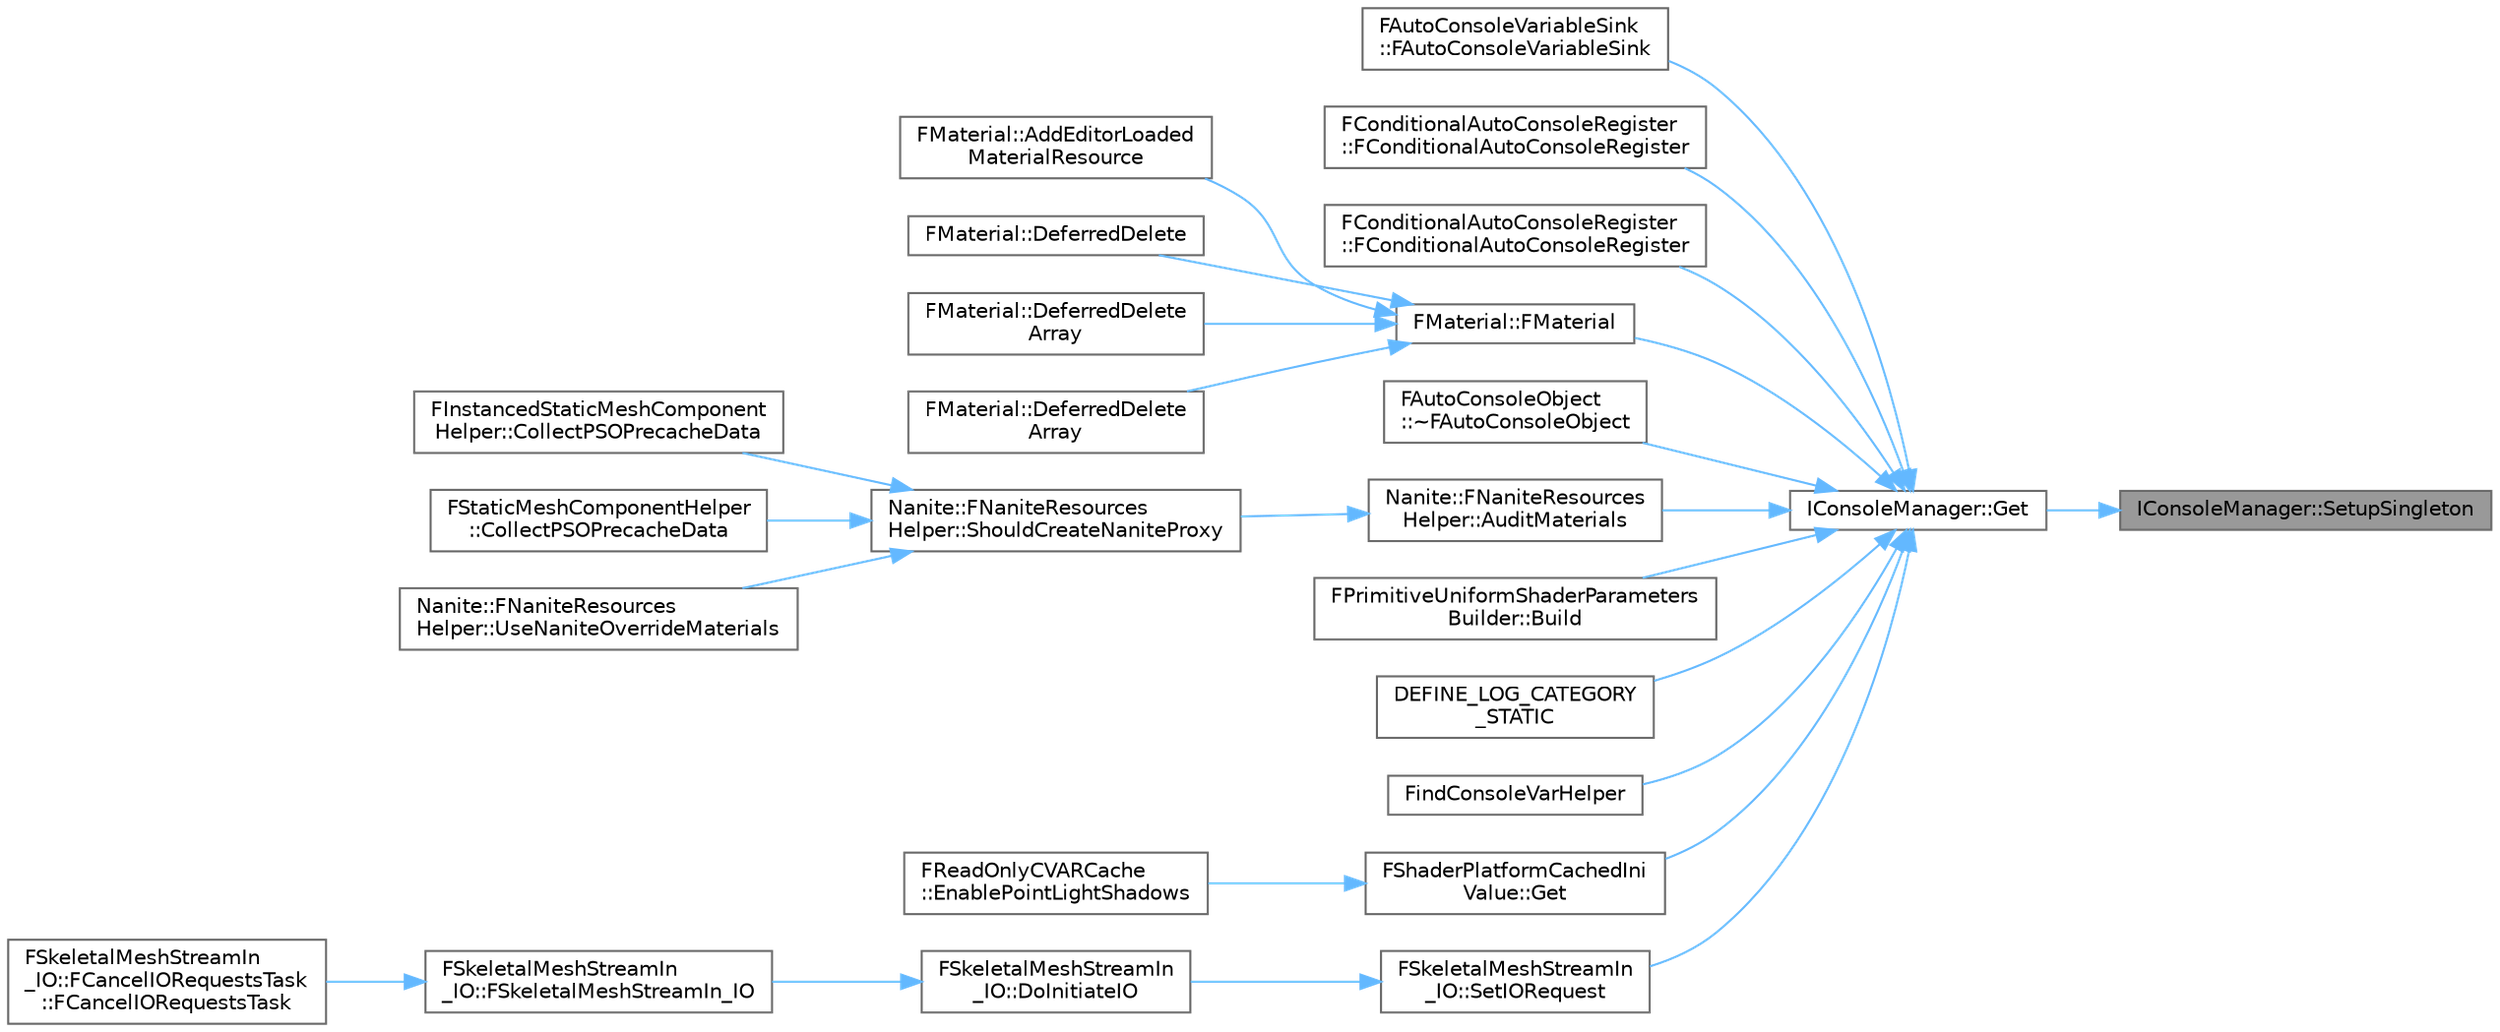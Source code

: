 digraph "IConsoleManager::SetupSingleton"
{
 // INTERACTIVE_SVG=YES
 // LATEX_PDF_SIZE
  bgcolor="transparent";
  edge [fontname=Helvetica,fontsize=10,labelfontname=Helvetica,labelfontsize=10];
  node [fontname=Helvetica,fontsize=10,shape=box,height=0.2,width=0.4];
  rankdir="RL";
  Node1 [id="Node000001",label="IConsoleManager::SetupSingleton",height=0.2,width=0.4,color="gray40", fillcolor="grey60", style="filled", fontcolor="black",tooltip="Function to create the singleton."];
  Node1 -> Node2 [id="edge1_Node000001_Node000002",dir="back",color="steelblue1",style="solid",tooltip=" "];
  Node2 [id="Node000002",label="IConsoleManager::Get",height=0.2,width=0.4,color="grey40", fillcolor="white", style="filled",URL="$d5/d29/structIConsoleManager.html#a793b0ff615f0bada18fbf4b2b906f26b",tooltip="Returns the singleton for the console manager."];
  Node2 -> Node3 [id="edge2_Node000002_Node000003",dir="back",color="steelblue1",style="solid",tooltip=" "];
  Node3 [id="Node000003",label="FAutoConsoleVariableSink\l::FAutoConsoleVariableSink",height=0.2,width=0.4,color="grey40", fillcolor="white", style="filled",URL="$db/d58/classFAutoConsoleVariableSink.html#a8c1fd1b13d940dbf00cf5a5b37bcb15e",tooltip="Constructor, saves the argument for future removal from the console variable system."];
  Node2 -> Node4 [id="edge3_Node000002_Node000004",dir="back",color="steelblue1",style="solid",tooltip=" "];
  Node4 [id="Node000004",label="FConditionalAutoConsoleRegister\l::FConditionalAutoConsoleRegister",height=0.2,width=0.4,color="grey40", fillcolor="white", style="filled",URL="$df/d26/structFConditionalAutoConsoleRegister.html#a97a362acd80e6c53ef59de189a473ee9",tooltip=" "];
  Node2 -> Node5 [id="edge4_Node000002_Node000005",dir="back",color="steelblue1",style="solid",tooltip=" "];
  Node5 [id="Node000005",label="FConditionalAutoConsoleRegister\l::FConditionalAutoConsoleRegister",height=0.2,width=0.4,color="grey40", fillcolor="white", style="filled",URL="$df/d26/structFConditionalAutoConsoleRegister.html#aa0ca0ee00a61785469c0681670687b28",tooltip=" "];
  Node2 -> Node6 [id="edge5_Node000002_Node000006",dir="back",color="steelblue1",style="solid",tooltip=" "];
  Node6 [id="Node000006",label="FMaterial::FMaterial",height=0.2,width=0.4,color="grey40", fillcolor="white", style="filled",URL="$db/d78/classFMaterial.html#af1c9f1bca8138961c9fc2f794ce160cc",tooltip="Minimal initialization constructor."];
  Node6 -> Node7 [id="edge6_Node000006_Node000007",dir="back",color="steelblue1",style="solid",tooltip=" "];
  Node7 [id="Node000007",label="FMaterial::AddEditorLoaded\lMaterialResource",height=0.2,width=0.4,color="grey40", fillcolor="white", style="filled",URL="$db/d78/classFMaterial.html#a29e2ee9a27623c6dd7e5668fb8163de3",tooltip="Adds an FMaterial to the global list."];
  Node6 -> Node8 [id="edge7_Node000006_Node000008",dir="back",color="steelblue1",style="solid",tooltip=" "];
  Node8 [id="Node000008",label="FMaterial::DeferredDelete",height=0.2,width=0.4,color="grey40", fillcolor="white", style="filled",URL="$db/d78/classFMaterial.html#ad3e2b477b5b9804a47177ec19b494733",tooltip=" "];
  Node6 -> Node9 [id="edge8_Node000006_Node000009",dir="back",color="steelblue1",style="solid",tooltip=" "];
  Node9 [id="Node000009",label="FMaterial::DeferredDelete\lArray",height=0.2,width=0.4,color="grey40", fillcolor="white", style="filled",URL="$db/d78/classFMaterial.html#aedf4668bb2d6d34af854511c1c693d57",tooltip=" "];
  Node6 -> Node10 [id="edge9_Node000006_Node000010",dir="back",color="steelblue1",style="solid",tooltip=" "];
  Node10 [id="Node000010",label="FMaterial::DeferredDelete\lArray",height=0.2,width=0.4,color="grey40", fillcolor="white", style="filled",URL="$db/d78/classFMaterial.html#aa4af1c664b79253a03638e9081f8233b",tooltip=" "];
  Node2 -> Node11 [id="edge10_Node000002_Node000011",dir="back",color="steelblue1",style="solid",tooltip=" "];
  Node11 [id="Node000011",label="FAutoConsoleObject\l::~FAutoConsoleObject",height=0.2,width=0.4,color="grey40", fillcolor="white", style="filled",URL="$dd/d5e/classFAutoConsoleObject.html#a2588fcf8a6f34fee1948e51fc5d2fd85",tooltip="Destructor, removes the console object."];
  Node2 -> Node12 [id="edge11_Node000002_Node000012",dir="back",color="steelblue1",style="solid",tooltip=" "];
  Node12 [id="Node000012",label="Nanite::FNaniteResources\lHelper::AuditMaterials",height=0.2,width=0.4,color="grey40", fillcolor="white", style="filled",URL="$d3/d5c/classNanite_1_1FNaniteResourcesHelper.html#a5390dc92ad400c7202441b2506f0a5a9",tooltip=" "];
  Node12 -> Node13 [id="edge12_Node000012_Node000013",dir="back",color="steelblue1",style="solid",tooltip=" "];
  Node13 [id="Node000013",label="Nanite::FNaniteResources\lHelper::ShouldCreateNaniteProxy",height=0.2,width=0.4,color="grey40", fillcolor="white", style="filled",URL="$d3/d5c/classNanite_1_1FNaniteResourcesHelper.html#a8263757f5c75410896d13d161dc3c5e2",tooltip=" "];
  Node13 -> Node14 [id="edge13_Node000013_Node000014",dir="back",color="steelblue1",style="solid",tooltip=" "];
  Node14 [id="Node000014",label="FInstancedStaticMeshComponent\lHelper::CollectPSOPrecacheData",height=0.2,width=0.4,color="grey40", fillcolor="white", style="filled",URL="$df/d11/classFInstancedStaticMeshComponentHelper.html#aca1997d72d513449718e1588097190de",tooltip=" "];
  Node13 -> Node15 [id="edge14_Node000013_Node000015",dir="back",color="steelblue1",style="solid",tooltip=" "];
  Node15 [id="Node000015",label="FStaticMeshComponentHelper\l::CollectPSOPrecacheData",height=0.2,width=0.4,color="grey40", fillcolor="white", style="filled",URL="$dd/d61/classFStaticMeshComponentHelper.html#a82872487b143f62f9b6841aacf73a2dc",tooltip=" "];
  Node13 -> Node16 [id="edge15_Node000013_Node000016",dir="back",color="steelblue1",style="solid",tooltip=" "];
  Node16 [id="Node000016",label="Nanite::FNaniteResources\lHelper::UseNaniteOverrideMaterials",height=0.2,width=0.4,color="grey40", fillcolor="white", style="filled",URL="$d3/d5c/classNanite_1_1FNaniteResourcesHelper.html#a1b2474227ba98e80befe8c2268a797f9",tooltip=" "];
  Node2 -> Node17 [id="edge16_Node000002_Node000017",dir="back",color="steelblue1",style="solid",tooltip=" "];
  Node17 [id="Node000017",label="FPrimitiveUniformShaderParameters\lBuilder::Build",height=0.2,width=0.4,color="grey40", fillcolor="white", style="filled",URL="$d3/dc5/structFPrimitiveUniformShaderParametersBuilder.html#a2f91a70b5817548444ed0d148e767c66",tooltip=" "];
  Node2 -> Node18 [id="edge17_Node000002_Node000018",dir="back",color="steelblue1",style="solid",tooltip=" "];
  Node18 [id="Node000018",label="DEFINE_LOG_CATEGORY\l_STATIC",height=0.2,width=0.4,color="grey40", fillcolor="white", style="filled",URL="$dc/de5/AndroidWindowUtils_8h.html#a51557b88e968e7680f97a1975639a3fe",tooltip=" "];
  Node2 -> Node19 [id="edge18_Node000002_Node000019",dir="back",color="steelblue1",style="solid",tooltip=" "];
  Node19 [id="Node000019",label="FindConsoleVarHelper",height=0.2,width=0.4,color="grey40", fillcolor="white", style="filled",URL="$d2/d65/NetworkPredictionCVars_8h.html#ae4abbabda4839ec70bbd8ccdcd7a6dec",tooltip=" "];
  Node2 -> Node20 [id="edge19_Node000002_Node000020",dir="back",color="steelblue1",style="solid",tooltip=" "];
  Node20 [id="Node000020",label="FShaderPlatformCachedIni\lValue::Get",height=0.2,width=0.4,color="grey40", fillcolor="white", style="filled",URL="$df/db6/structFShaderPlatformCachedIniValue.html#a40e46638ca3c72e0b4533f2943b82f54",tooltip=" "];
  Node20 -> Node21 [id="edge20_Node000020_Node000021",dir="back",color="steelblue1",style="solid",tooltip=" "];
  Node21 [id="Node000021",label="FReadOnlyCVARCache\l::EnablePointLightShadows",height=0.2,width=0.4,color="grey40", fillcolor="white", style="filled",URL="$db/d33/structFReadOnlyCVARCache.html#afe8cb69c101dd4e989e75f9e8a7041a9",tooltip=" "];
  Node2 -> Node22 [id="edge21_Node000002_Node000022",dir="back",color="steelblue1",style="solid",tooltip=" "];
  Node22 [id="Node000022",label="FSkeletalMeshStreamIn\l_IO::SetIORequest",height=0.2,width=0.4,color="grey40", fillcolor="white", style="filled",URL="$d3/d9e/classFSkeletalMeshStreamIn__IO.html#a17d88077014cdfb3e0420865f2c0b256",tooltip="Create a new async IO request to read in LOD data."];
  Node22 -> Node23 [id="edge22_Node000022_Node000023",dir="back",color="steelblue1",style="solid",tooltip=" "];
  Node23 [id="Node000023",label="FSkeletalMeshStreamIn\l_IO::DoInitiateIO",height=0.2,width=0.4,color="grey40", fillcolor="white", style="filled",URL="$d3/d9e/classFSkeletalMeshStreamIn__IO.html#a564fa1e1f02f67f9d6c988f2ad95620a",tooltip=" "];
  Node23 -> Node24 [id="edge23_Node000023_Node000024",dir="back",color="steelblue1",style="solid",tooltip=" "];
  Node24 [id="Node000024",label="FSkeletalMeshStreamIn\l_IO::FSkeletalMeshStreamIn_IO",height=0.2,width=0.4,color="grey40", fillcolor="white", style="filled",URL="$d3/d9e/classFSkeletalMeshStreamIn__IO.html#ab65e0c785faceced6fca0ed663031e54",tooltip=" "];
  Node24 -> Node25 [id="edge24_Node000024_Node000025",dir="back",color="steelblue1",style="solid",tooltip=" "];
  Node25 [id="Node000025",label="FSkeletalMeshStreamIn\l_IO::FCancelIORequestsTask\l::FCancelIORequestsTask",height=0.2,width=0.4,color="grey40", fillcolor="white", style="filled",URL="$d1/dc2/classFSkeletalMeshStreamIn__IO_1_1FCancelIORequestsTask.html#a475ad53152ef5d73e9bda8b2d6a0d852",tooltip=" "];
}
